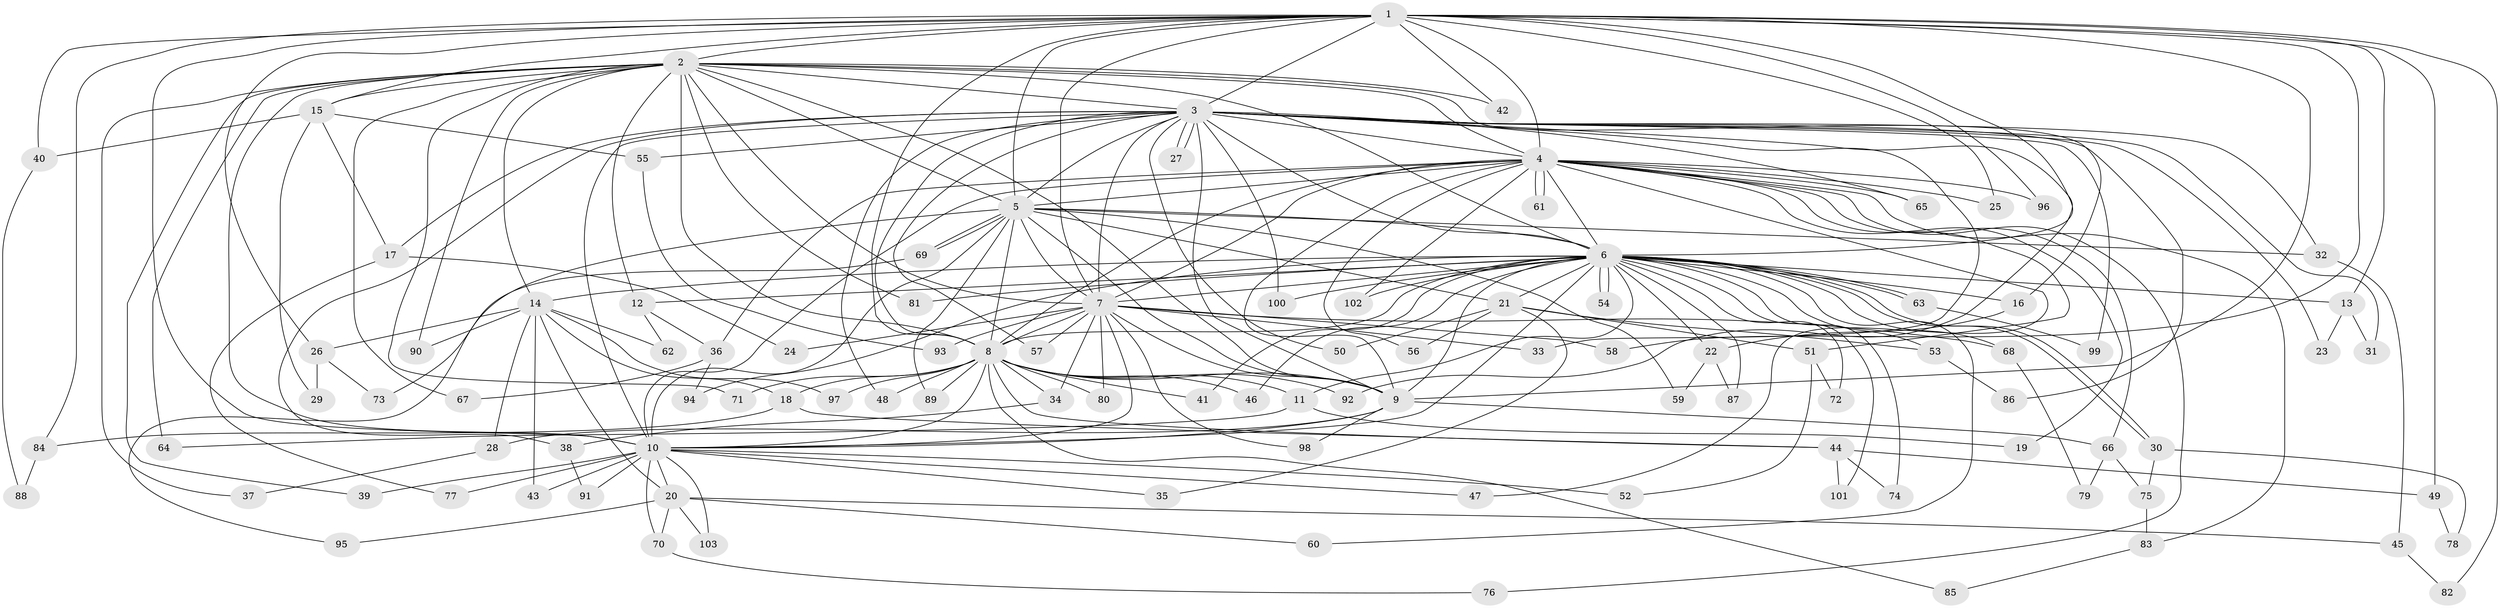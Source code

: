 // coarse degree distribution, {18: 0.024691358024691357, 22: 0.012345679012345678, 24: 0.012345679012345678, 20: 0.024691358024691357, 14: 0.012345679012345678, 33: 0.012345679012345678, 15: 0.012345679012345678, 4: 0.13580246913580246, 9: 0.012345679012345678, 3: 0.16049382716049382, 6: 0.012345679012345678, 7: 0.024691358024691357, 2: 0.5432098765432098}
// Generated by graph-tools (version 1.1) at 2025/23/03/03/25 07:23:36]
// undirected, 103 vertices, 231 edges
graph export_dot {
graph [start="1"]
  node [color=gray90,style=filled];
  1;
  2;
  3;
  4;
  5;
  6;
  7;
  8;
  9;
  10;
  11;
  12;
  13;
  14;
  15;
  16;
  17;
  18;
  19;
  20;
  21;
  22;
  23;
  24;
  25;
  26;
  27;
  28;
  29;
  30;
  31;
  32;
  33;
  34;
  35;
  36;
  37;
  38;
  39;
  40;
  41;
  42;
  43;
  44;
  45;
  46;
  47;
  48;
  49;
  50;
  51;
  52;
  53;
  54;
  55;
  56;
  57;
  58;
  59;
  60;
  61;
  62;
  63;
  64;
  65;
  66;
  67;
  68;
  69;
  70;
  71;
  72;
  73;
  74;
  75;
  76;
  77;
  78;
  79;
  80;
  81;
  82;
  83;
  84;
  85;
  86;
  87;
  88;
  89;
  90;
  91;
  92;
  93;
  94;
  95;
  96;
  97;
  98;
  99;
  100;
  101;
  102;
  103;
  1 -- 2;
  1 -- 3;
  1 -- 4;
  1 -- 5;
  1 -- 6;
  1 -- 7;
  1 -- 8;
  1 -- 9;
  1 -- 10;
  1 -- 13;
  1 -- 15;
  1 -- 25;
  1 -- 26;
  1 -- 40;
  1 -- 42;
  1 -- 49;
  1 -- 58;
  1 -- 82;
  1 -- 84;
  1 -- 96;
  2 -- 3;
  2 -- 4;
  2 -- 5;
  2 -- 6;
  2 -- 7;
  2 -- 8;
  2 -- 9;
  2 -- 10;
  2 -- 12;
  2 -- 14;
  2 -- 15;
  2 -- 16;
  2 -- 37;
  2 -- 39;
  2 -- 42;
  2 -- 64;
  2 -- 67;
  2 -- 71;
  2 -- 81;
  2 -- 90;
  3 -- 4;
  3 -- 5;
  3 -- 6;
  3 -- 7;
  3 -- 8;
  3 -- 9;
  3 -- 10;
  3 -- 17;
  3 -- 23;
  3 -- 27;
  3 -- 27;
  3 -- 31;
  3 -- 32;
  3 -- 33;
  3 -- 38;
  3 -- 48;
  3 -- 50;
  3 -- 55;
  3 -- 57;
  3 -- 65;
  3 -- 86;
  3 -- 92;
  3 -- 99;
  3 -- 100;
  4 -- 5;
  4 -- 6;
  4 -- 7;
  4 -- 8;
  4 -- 9;
  4 -- 10;
  4 -- 19;
  4 -- 25;
  4 -- 36;
  4 -- 47;
  4 -- 51;
  4 -- 56;
  4 -- 61;
  4 -- 61;
  4 -- 65;
  4 -- 66;
  4 -- 76;
  4 -- 83;
  4 -- 96;
  4 -- 102;
  5 -- 6;
  5 -- 7;
  5 -- 8;
  5 -- 9;
  5 -- 10;
  5 -- 21;
  5 -- 32;
  5 -- 59;
  5 -- 69;
  5 -- 69;
  5 -- 89;
  5 -- 95;
  6 -- 7;
  6 -- 8;
  6 -- 9;
  6 -- 10;
  6 -- 11;
  6 -- 12;
  6 -- 13;
  6 -- 14;
  6 -- 16;
  6 -- 21;
  6 -- 22;
  6 -- 30;
  6 -- 30;
  6 -- 41;
  6 -- 46;
  6 -- 53;
  6 -- 54;
  6 -- 54;
  6 -- 60;
  6 -- 63;
  6 -- 63;
  6 -- 68;
  6 -- 72;
  6 -- 74;
  6 -- 81;
  6 -- 87;
  6 -- 94;
  6 -- 100;
  6 -- 101;
  6 -- 102;
  7 -- 8;
  7 -- 9;
  7 -- 10;
  7 -- 24;
  7 -- 33;
  7 -- 34;
  7 -- 57;
  7 -- 58;
  7 -- 68;
  7 -- 80;
  7 -- 93;
  7 -- 98;
  8 -- 9;
  8 -- 10;
  8 -- 11;
  8 -- 18;
  8 -- 34;
  8 -- 41;
  8 -- 44;
  8 -- 46;
  8 -- 48;
  8 -- 71;
  8 -- 80;
  8 -- 85;
  8 -- 89;
  8 -- 92;
  8 -- 97;
  9 -- 10;
  9 -- 28;
  9 -- 66;
  9 -- 98;
  10 -- 20;
  10 -- 35;
  10 -- 39;
  10 -- 43;
  10 -- 47;
  10 -- 52;
  10 -- 70;
  10 -- 77;
  10 -- 91;
  10 -- 103;
  11 -- 19;
  11 -- 64;
  12 -- 36;
  12 -- 62;
  13 -- 23;
  13 -- 31;
  14 -- 18;
  14 -- 20;
  14 -- 26;
  14 -- 28;
  14 -- 43;
  14 -- 62;
  14 -- 90;
  14 -- 97;
  15 -- 17;
  15 -- 29;
  15 -- 40;
  15 -- 55;
  16 -- 22;
  17 -- 24;
  17 -- 77;
  18 -- 44;
  18 -- 84;
  20 -- 45;
  20 -- 60;
  20 -- 70;
  20 -- 95;
  20 -- 103;
  21 -- 35;
  21 -- 50;
  21 -- 51;
  21 -- 53;
  21 -- 56;
  22 -- 59;
  22 -- 87;
  26 -- 29;
  26 -- 73;
  28 -- 37;
  30 -- 75;
  30 -- 78;
  32 -- 45;
  34 -- 38;
  36 -- 67;
  36 -- 94;
  38 -- 91;
  40 -- 88;
  44 -- 49;
  44 -- 74;
  44 -- 101;
  45 -- 82;
  49 -- 78;
  51 -- 52;
  51 -- 72;
  53 -- 86;
  55 -- 93;
  63 -- 99;
  66 -- 75;
  66 -- 79;
  68 -- 79;
  69 -- 73;
  70 -- 76;
  75 -- 83;
  83 -- 85;
  84 -- 88;
}
